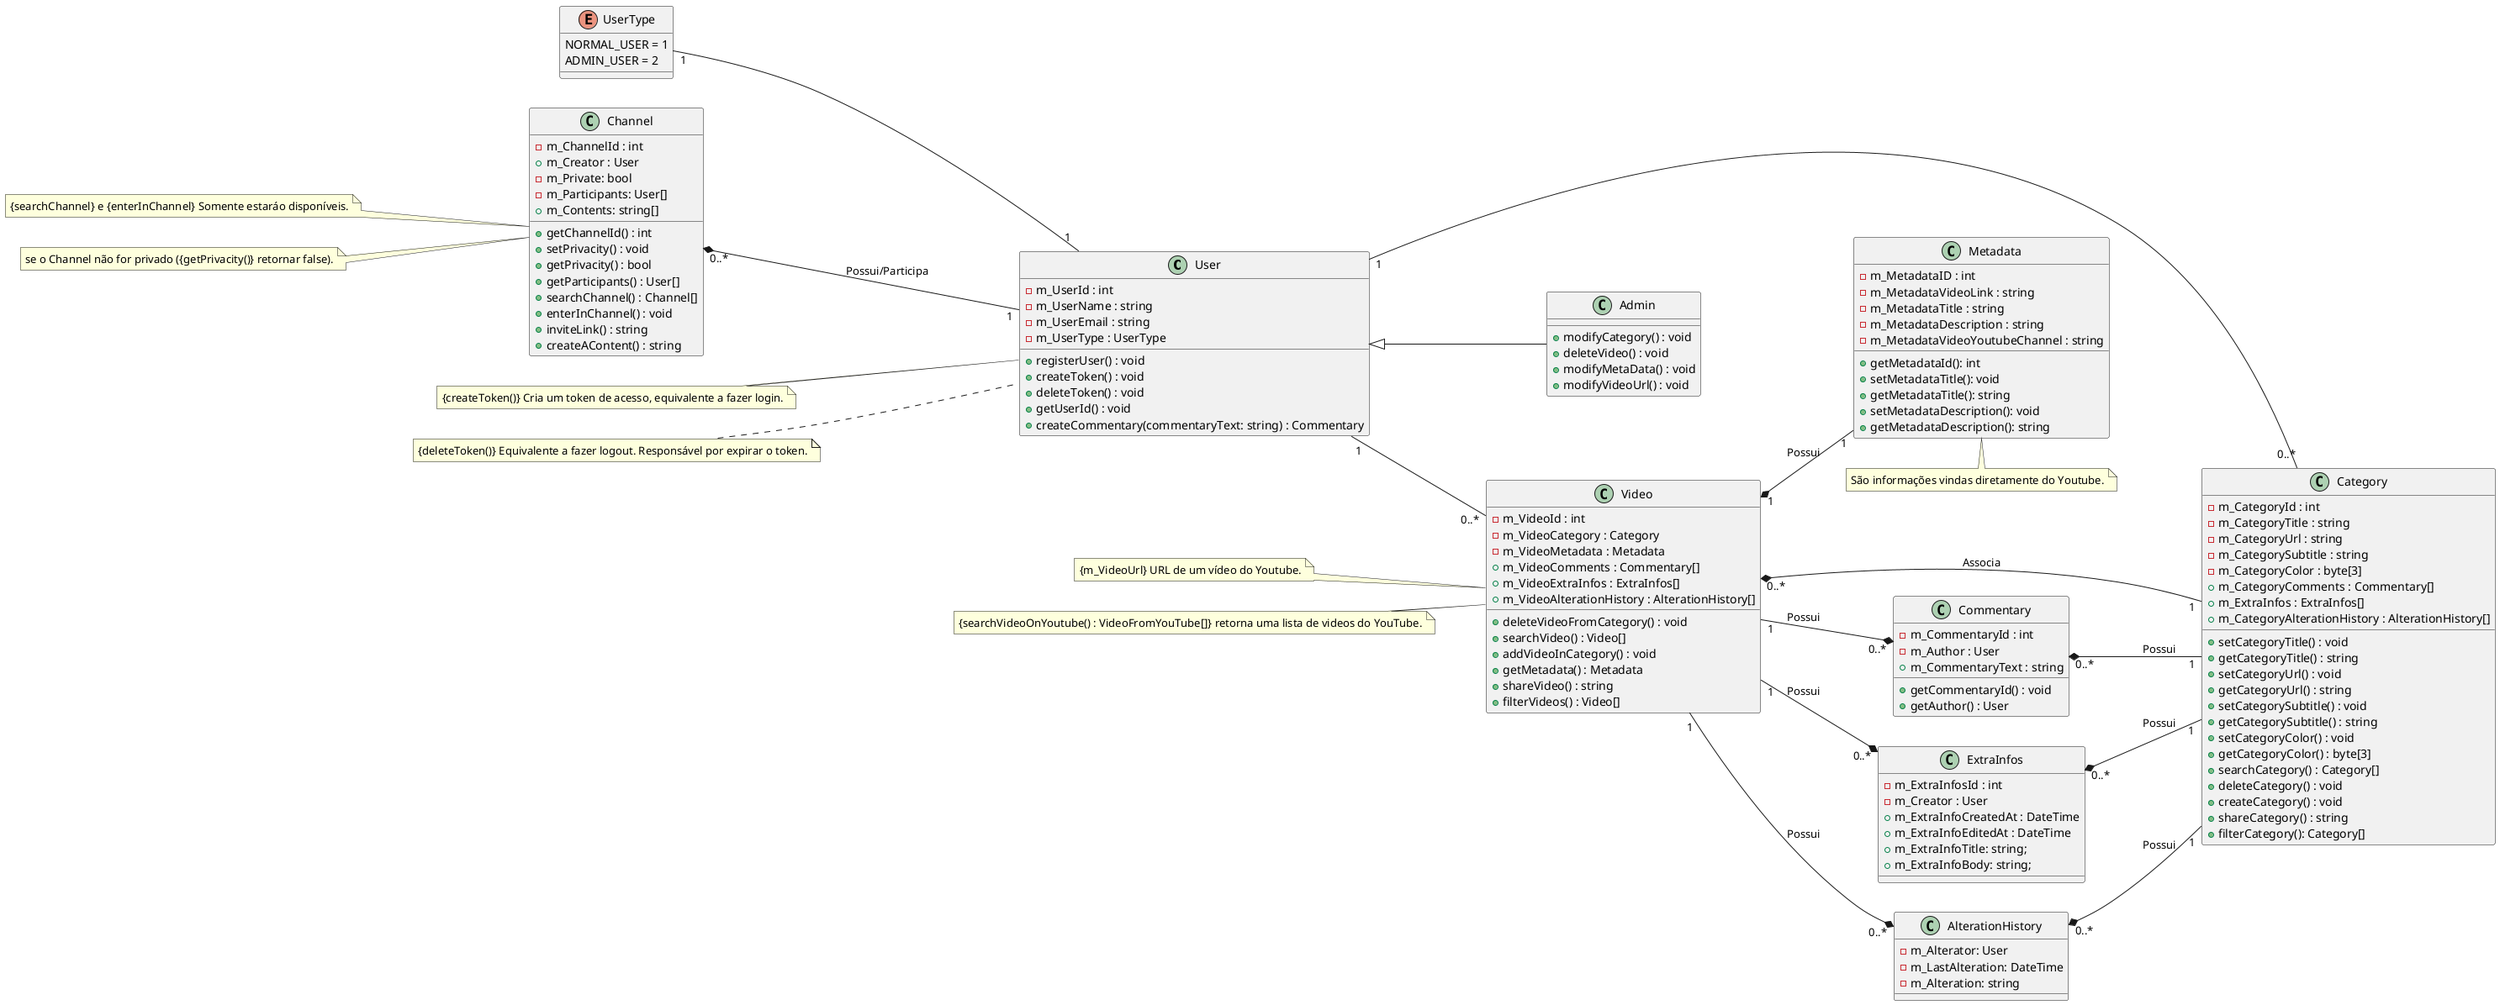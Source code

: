 @startuml

left to right direction

class User {
    -m_UserId : int
    -m_UserName : string
    -m_UserEmail : string
    -m_UserType : UserType
    +registerUser() : void
    +createToken() : void
    +deleteToken() : void
    +getUserId() : void
    +createCommentary(commentaryText: string) : Commentary
}

class Admin {
    +modifyCategory() : void
    +deleteVideo() : void
    +modifyMetaData() : void
    +modifyVideoUrl() : void
}

class Category {
    -m_CategoryId : int
    -m_CategoryTitle : string
    -m_CategoryUrl : string
    -m_CategorySubtitle : string
    -m_CategoryColor : byte[3]
    +m_CategoryComments : Commentary[]
    +m_ExtraInfos : ExtraInfos[]
    +m_CategoryAlterationHistory : AlterationHistory[]
    +setCategoryTitle() : void
    +getCategoryTitle() : string
    +setCategoryUrl() : void
    +getCategoryUrl() : string
    +setCategorySubtitle() : void
    +getCategorySubtitle() : string
    +setCategoryColor() : void
    +getCategoryColor() : byte[3]
    +searchCategory() : Category[]
    +deleteCategory() : void
    +createCategory() : void
    +shareCategory() : string
    +filterCategory(): Category[]
}

class Commentary {
    -m_CommentaryId : int
    -m_Author : User
    +m_CommentaryText : string
    +getCommentaryId() : void
    +getAuthor() : User
}
class ExtraInfos {
    -m_ExtraInfosId : int
    -m_Creator : User
    +m_ExtraInfoCreatedAt : DateTime
    +m_ExtraInfoEditedAt : DateTime
    +m_ExtraInfoTitle: string;
    +m_ExtraInfoBody: string;
}

class Video {
    -m_VideoId : int
    -m_VideoCategory : Category
    -m_VideoMetadata : Metadata
    +m_VideoComments : Commentary[]
    +m_VideoExtraInfos : ExtraInfos[]
    +m_VideoAlterationHistory : AlterationHistory[]
    +deleteVideoFromCategory() : void
    +searchVideo() : Video[]
    +addVideoInCategory() : void
    +getMetadata() : Metadata
    +shareVideo() : string
    +filterVideos() : Video[]
}

class Metadata{
    -m_MetadataID : int
    -m_MetadataVideoLink : string
    -m_MetadataTitle : string
    -m_MetadataDescription : string
    -m_MetadataVideoYoutubeChannel : string
    +getMetadataId(): int
    +setMetadataTitle(): void
    +getMetadataTitle(): string
    +setMetadataDescription(): void
    +getMetadataDescription(): string
}

class AlterationHistory {
    -m_Alterator: User
    -m_LastAlteration: DateTime
    -m_Alteration: string
}

class Channel {
    -m_ChannelId : int
    +m_Creator : User
    -m_Private: bool
    -m_Participants: User[]
    +m_Contents: string[]
    +getChannelId() : int
    +setPrivacity() : void
    +getPrivacity() : bool
    +getParticipants() : User[]
    +searchChannel() : Channel[]
    +enterInChannel() : void 
    +inviteLink() : string
    +createAContent() : string

}



enum UserType {
    NORMAL_USER = 1
    ADMIN_USER = 2
}

User "1"-up-"1" UserType
User "1"--"0..*" Category
User "1"--"0..*" Video
User <|-- Admin

Video "1"*-down-"1" Metadata : Possui
Video "0..*"*--"1" Category : Associa

Commentary "0..*"*-up-"1" Video : Possui
ExtraInfos "0..*"*-up-"1" Video : Possui
AlterationHistory "0..*"*-up-"1" Video : Possui
Channel "0..*"*--"1" User : Possui/Participa

Commentary "0..*"*--"1" Category : Possui
ExtraInfos "0..*"*--"1" Category : Possui
AlterationHistory "0..*"*--"1" Category : Possui

note left of User : {createToken()} Cria um token de acesso, equivalente a fazer login.
note left of User : {deleteToken()} Equivalente a fazer logout. Responsável por expirar o token.

note left of Video : {m_VideoUrl} URL de um vídeo do Youtube.
note left of Video : {searchVideoOnYoutube() : VideoFromYouTube[]} retorna uma lista de videos do YouTube.
note left of Channel : {searchChannel} e {enterInChannel} Somente estaráo disponíveis.
note left of Channel : se o Channel não for privado ({getPrivacity()} retornar false).

note bottom of Metadata : São informações vindas diretamente do Youtube.

@endtuml
